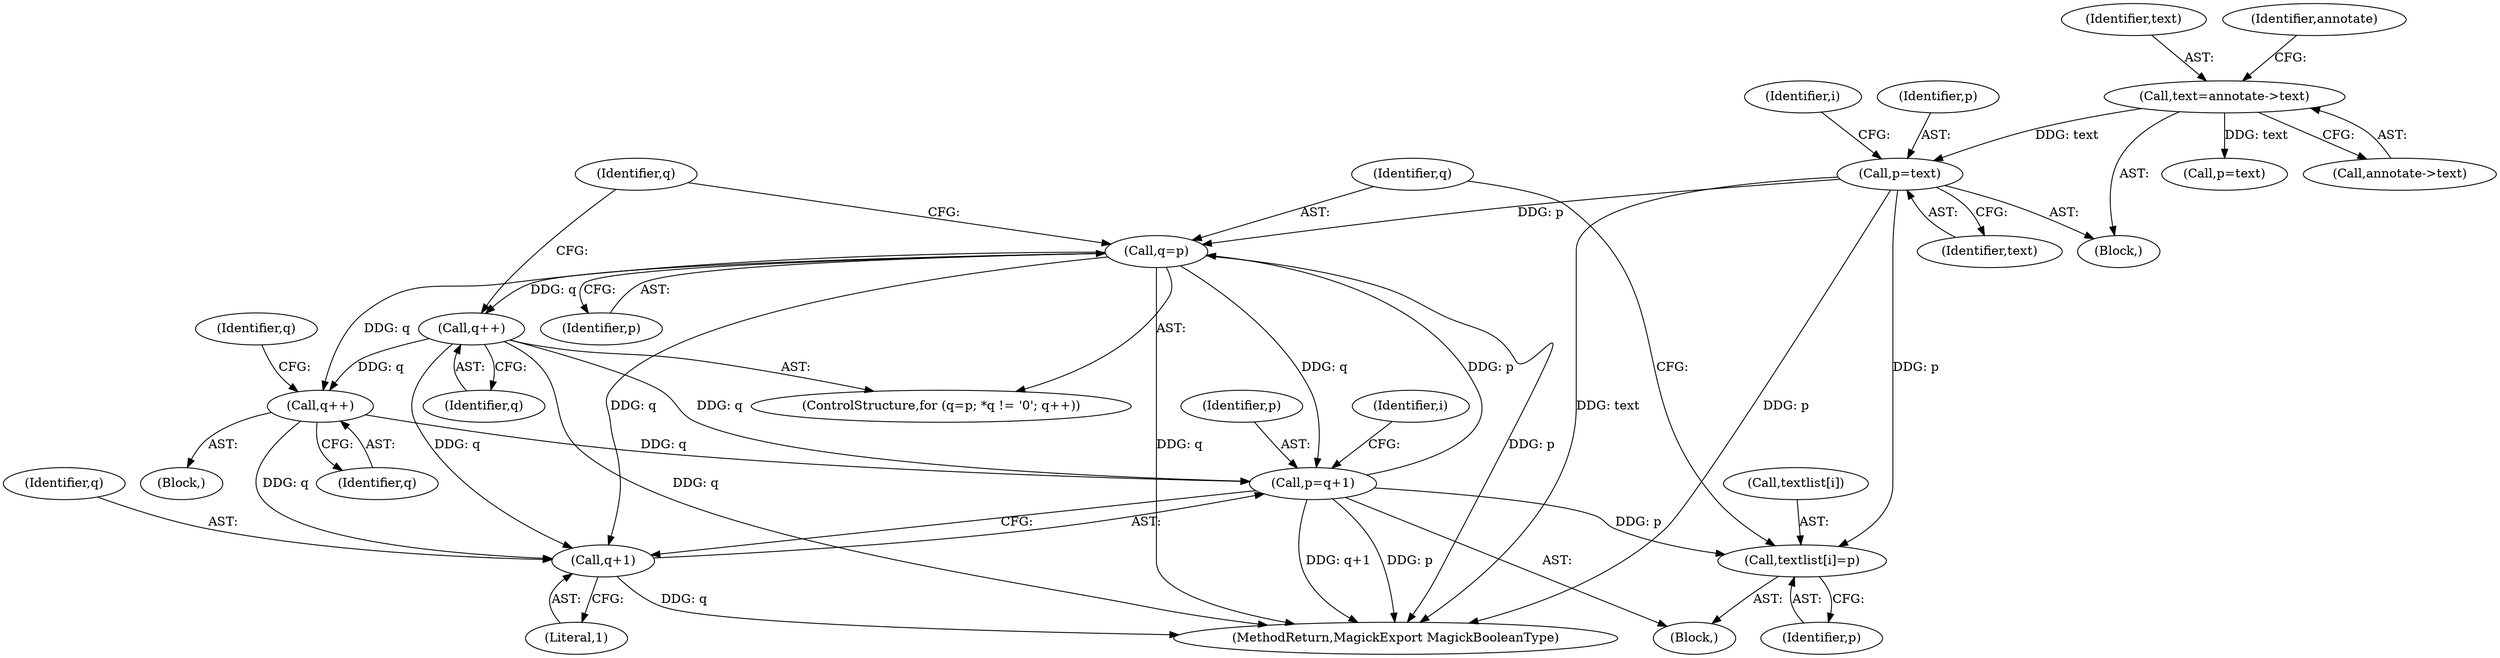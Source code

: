 digraph "0_ImageMagick_f595a1985233c399a05c0c37cc41de16a90dd025@pointer" {
"1000253" [label="(Call,p=text)"];
"1000188" [label="(Call,text=annotate->text)"];
"1000267" [label="(Call,textlist[i]=p)"];
"1000273" [label="(Call,q=p)"];
"1000280" [label="(Call,q++)"];
"1000303" [label="(Call,q++)"];
"1000309" [label="(Call,p=q+1)"];
"1000311" [label="(Call,q+1)"];
"1000268" [label="(Call,textlist[i])"];
"1000274" [label="(Identifier,q)"];
"1000273" [label="(Call,q=p)"];
"1000272" [label="(ControlStructure,for (q=p; *q != '\0'; q++))"];
"1000311" [label="(Call,q+1)"];
"1000265" [label="(Block,)"];
"1000303" [label="(Call,q++)"];
"1000280" [label="(Call,q++)"];
"1000108" [label="(Block,)"];
"1000271" [label="(Identifier,p)"];
"1000189" [label="(Identifier,text)"];
"1000211" [label="(Call,p=text)"];
"1000309" [label="(Call,p=q+1)"];
"1000275" [label="(Identifier,p)"];
"1000188" [label="(Call,text=annotate->text)"];
"1000281" [label="(Identifier,q)"];
"1000264" [label="(Identifier,i)"];
"1000254" [label="(Identifier,p)"];
"1000304" [label="(Identifier,q)"];
"1002049" [label="(MethodReturn,MagickExport MagickBooleanType)"];
"1000312" [label="(Identifier,q)"];
"1000258" [label="(Identifier,i)"];
"1000310" [label="(Identifier,p)"];
"1000278" [label="(Identifier,q)"];
"1000307" [label="(Identifier,q)"];
"1000190" [label="(Call,annotate->text)"];
"1000195" [label="(Identifier,annotate)"];
"1000313" [label="(Literal,1)"];
"1000253" [label="(Call,p=text)"];
"1000267" [label="(Call,textlist[i]=p)"];
"1000298" [label="(Block,)"];
"1000255" [label="(Identifier,text)"];
"1000253" -> "1000108"  [label="AST: "];
"1000253" -> "1000255"  [label="CFG: "];
"1000254" -> "1000253"  [label="AST: "];
"1000255" -> "1000253"  [label="AST: "];
"1000258" -> "1000253"  [label="CFG: "];
"1000253" -> "1002049"  [label="DDG: text"];
"1000253" -> "1002049"  [label="DDG: p"];
"1000188" -> "1000253"  [label="DDG: text"];
"1000253" -> "1000267"  [label="DDG: p"];
"1000253" -> "1000273"  [label="DDG: p"];
"1000188" -> "1000108"  [label="AST: "];
"1000188" -> "1000190"  [label="CFG: "];
"1000189" -> "1000188"  [label="AST: "];
"1000190" -> "1000188"  [label="AST: "];
"1000195" -> "1000188"  [label="CFG: "];
"1000188" -> "1000211"  [label="DDG: text"];
"1000267" -> "1000265"  [label="AST: "];
"1000267" -> "1000271"  [label="CFG: "];
"1000268" -> "1000267"  [label="AST: "];
"1000271" -> "1000267"  [label="AST: "];
"1000274" -> "1000267"  [label="CFG: "];
"1000309" -> "1000267"  [label="DDG: p"];
"1000273" -> "1000272"  [label="AST: "];
"1000273" -> "1000275"  [label="CFG: "];
"1000274" -> "1000273"  [label="AST: "];
"1000275" -> "1000273"  [label="AST: "];
"1000278" -> "1000273"  [label="CFG: "];
"1000273" -> "1002049"  [label="DDG: p"];
"1000273" -> "1002049"  [label="DDG: q"];
"1000309" -> "1000273"  [label="DDG: p"];
"1000273" -> "1000280"  [label="DDG: q"];
"1000273" -> "1000303"  [label="DDG: q"];
"1000273" -> "1000309"  [label="DDG: q"];
"1000273" -> "1000311"  [label="DDG: q"];
"1000280" -> "1000272"  [label="AST: "];
"1000280" -> "1000281"  [label="CFG: "];
"1000281" -> "1000280"  [label="AST: "];
"1000278" -> "1000280"  [label="CFG: "];
"1000280" -> "1002049"  [label="DDG: q"];
"1000280" -> "1000303"  [label="DDG: q"];
"1000280" -> "1000309"  [label="DDG: q"];
"1000280" -> "1000311"  [label="DDG: q"];
"1000303" -> "1000298"  [label="AST: "];
"1000303" -> "1000304"  [label="CFG: "];
"1000304" -> "1000303"  [label="AST: "];
"1000307" -> "1000303"  [label="CFG: "];
"1000303" -> "1000309"  [label="DDG: q"];
"1000303" -> "1000311"  [label="DDG: q"];
"1000309" -> "1000265"  [label="AST: "];
"1000309" -> "1000311"  [label="CFG: "];
"1000310" -> "1000309"  [label="AST: "];
"1000311" -> "1000309"  [label="AST: "];
"1000264" -> "1000309"  [label="CFG: "];
"1000309" -> "1002049"  [label="DDG: p"];
"1000309" -> "1002049"  [label="DDG: q+1"];
"1000311" -> "1000313"  [label="CFG: "];
"1000312" -> "1000311"  [label="AST: "];
"1000313" -> "1000311"  [label="AST: "];
"1000311" -> "1002049"  [label="DDG: q"];
}
